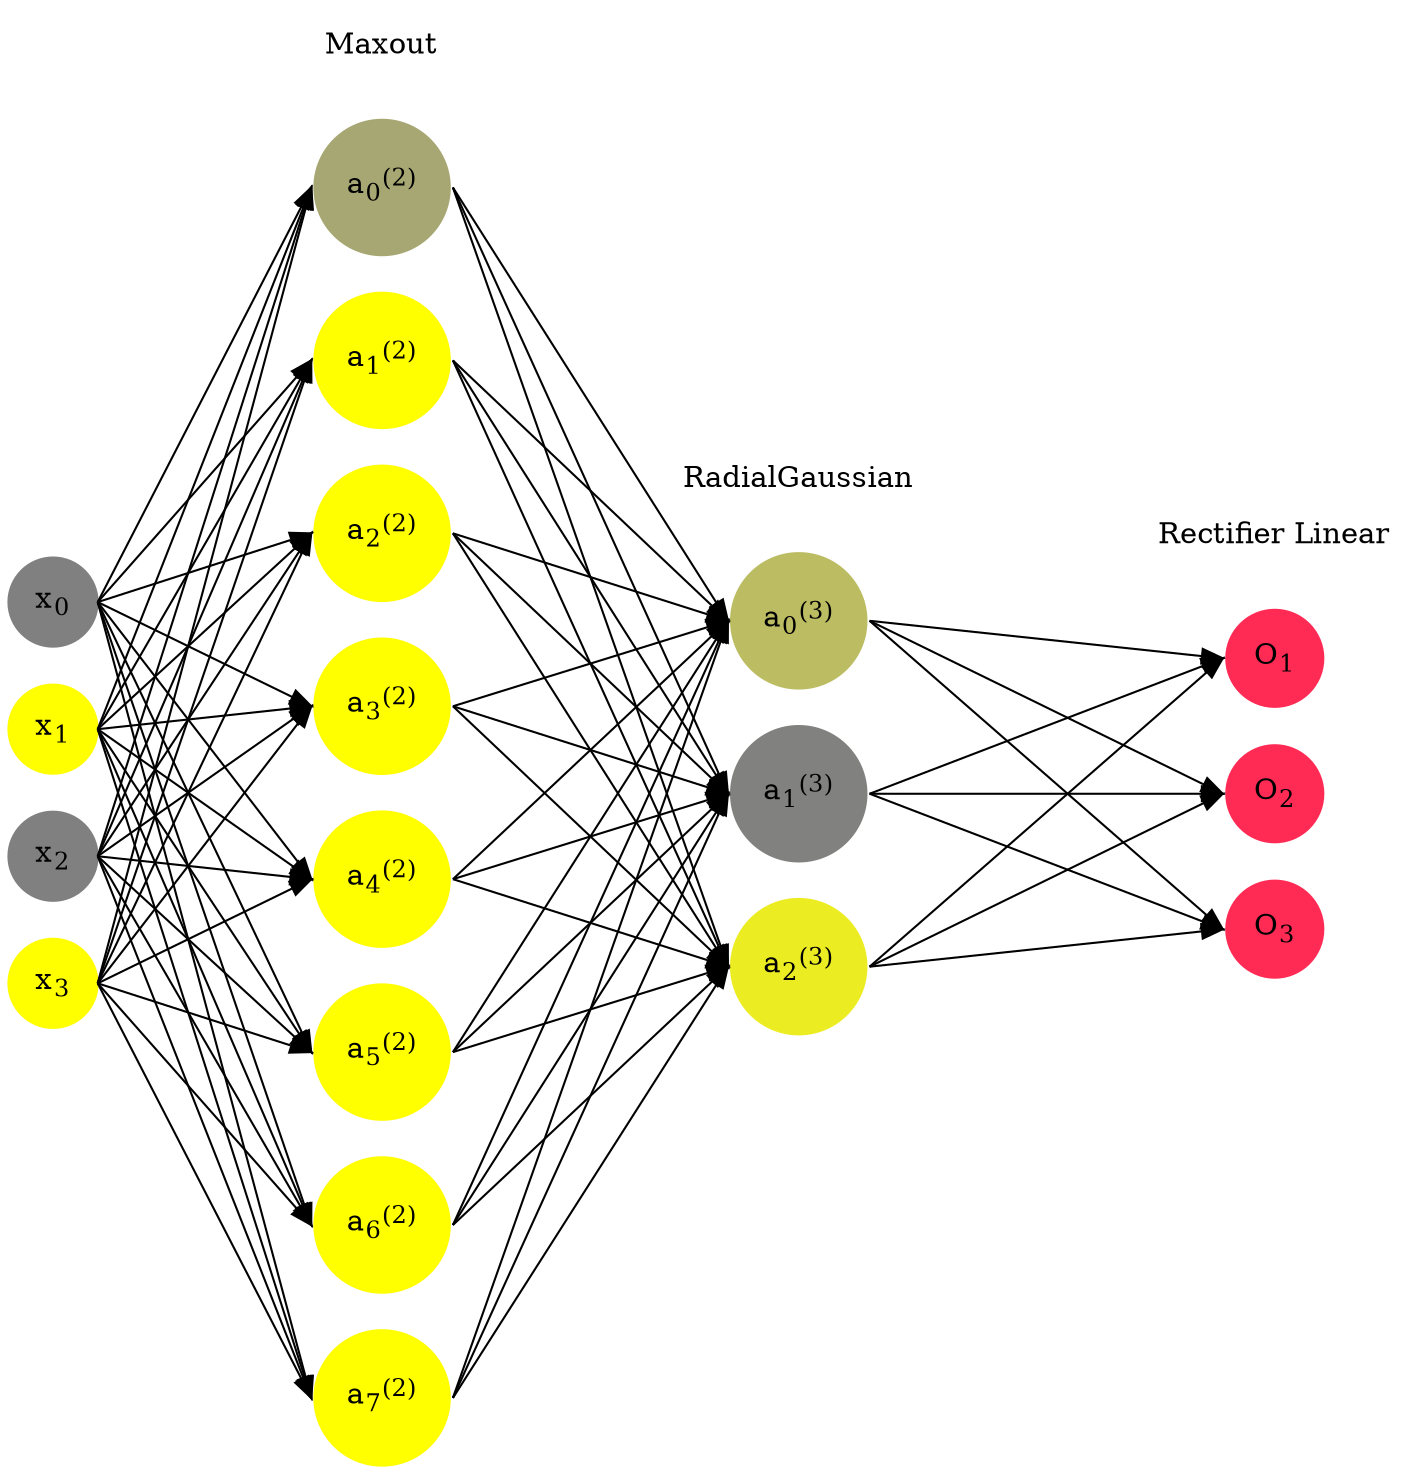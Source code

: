 digraph G {
	rankdir = LR;
	splines=false;
	edge[style=invis];
	ranksep= 1.4;
	{
	node [shape=circle, color="0.1667, 0.0, 0.5", style=filled, fillcolor="0.1667, 0.0, 0.5"];
	x0 [label=<x<sub>0</sub>>];
	}
	{
	node [shape=circle, color="0.1667, 1.0, 1.0", style=filled, fillcolor="0.1667, 1.0, 1.0"];
	x1 [label=<x<sub>1</sub>>];
	}
	{
	node [shape=circle, color="0.1667, 0.0, 0.5", style=filled, fillcolor="0.1667, 0.0, 0.5"];
	x2 [label=<x<sub>2</sub>>];
	}
	{
	node [shape=circle, color="0.1667, 1.0, 1.0", style=filled, fillcolor="0.1667, 1.0, 1.0"];
	x3 [label=<x<sub>3</sub>>];
	}
	{
	node [shape=circle, color="0.1667, 0.306971, 0.653485", style=filled, fillcolor="0.1667, 0.306971, 0.653485"];
	a02 [label=<a<sub>0</sub><sup>(2)</sup>>];
	}
	{
	node [shape=circle, color="0.1667, 1.406389, 1.203195", style=filled, fillcolor="0.1667, 1.406389, 1.203195"];
	a12 [label=<a<sub>1</sub><sup>(2)</sup>>];
	}
	{
	node [shape=circle, color="0.1667, 1.406389, 1.203195", style=filled, fillcolor="0.1667, 1.406389, 1.203195"];
	a22 [label=<a<sub>2</sub><sup>(2)</sup>>];
	}
	{
	node [shape=circle, color="0.1667, 1.406389, 1.203195", style=filled, fillcolor="0.1667, 1.406389, 1.203195"];
	a32 [label=<a<sub>3</sub><sup>(2)</sup>>];
	}
	{
	node [shape=circle, color="0.1667, 1.406389, 1.203195", style=filled, fillcolor="0.1667, 1.406389, 1.203195"];
	a42 [label=<a<sub>4</sub><sup>(2)</sup>>];
	}
	{
	node [shape=circle, color="0.1667, 1.406389, 1.203195", style=filled, fillcolor="0.1667, 1.406389, 1.203195"];
	a52 [label=<a<sub>5</sub><sup>(2)</sup>>];
	}
	{
	node [shape=circle, color="0.1667, 1.406389, 1.203195", style=filled, fillcolor="0.1667, 1.406389, 1.203195"];
	a62 [label=<a<sub>6</sub><sup>(2)</sup>>];
	}
	{
	node [shape=circle, color="0.1667, 1.406389, 1.203195", style=filled, fillcolor="0.1667, 1.406389, 1.203195"];
	a72 [label=<a<sub>7</sub><sup>(2)</sup>>];
	}
	{
	node [shape=circle, color="0.1667, 0.471822, 0.735911", style=filled, fillcolor="0.1667, 0.471822, 0.735911"];
	a03 [label=<a<sub>0</sub><sup>(3)</sup>>];
	}
	{
	node [shape=circle, color="0.1667, 0.009107, 0.504553", style=filled, fillcolor="0.1667, 0.009107, 0.504553"];
	a13 [label=<a<sub>1</sub><sup>(3)</sup>>];
	}
	{
	node [shape=circle, color="0.1667, 0.848912, 0.924456", style=filled, fillcolor="0.1667, 0.848912, 0.924456"];
	a23 [label=<a<sub>2</sub><sup>(3)</sup>>];
	}
	{
	node [shape=circle, color="0.9667, 0.83, 1.0", style=filled, fillcolor="0.9667, 0.83, 1.0"];
	O1 [label=<O<sub>1</sub>>];
	}
	{
	node [shape=circle, color="0.9667, 0.83, 1.0", style=filled, fillcolor="0.9667, 0.83, 1.0"];
	O2 [label=<O<sub>2</sub>>];
	}
	{
	node [shape=circle, color="0.9667, 0.83, 1.0", style=filled, fillcolor="0.9667, 0.83, 1.0"];
	O3 [label=<O<sub>3</sub>>];
	}
	{
	rank=same;
	x0->x1->x2->x3;
	}
	{
	rank=same;
	a02->a12->a22->a32->a42->a52->a62->a72;
	}
	{
	rank=same;
	a03->a13->a23;
	}
	{
	rank=same;
	O1->O2->O3;
	}
	l1 [shape=plaintext,label="Maxout"];
	l1->a02;
	{rank=same; l1;a02};
	l2 [shape=plaintext,label="RadialGaussian"];
	l2->a03;
	{rank=same; l2;a03};
	l3 [shape=plaintext,label="Rectifier Linear"];
	l3->O1;
	{rank=same; l3;O1};
edge[style=solid, tailport=e, headport=w];
	{x0;x1;x2;x3} -> {a02;a12;a22;a32;a42;a52;a62;a72};
	{a02;a12;a22;a32;a42;a52;a62;a72} -> {a03;a13;a23};
	{a03;a13;a23} -> {O1,O2,O3};
}